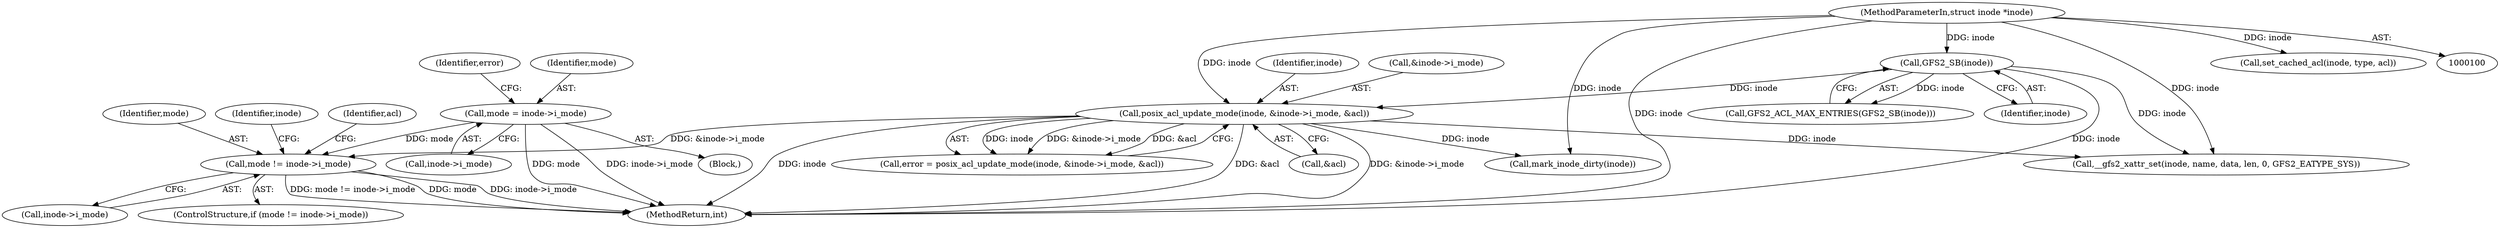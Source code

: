 digraph "0_linux_073931017b49d9458aa351605b43a7e34598caef_5@pointer" {
"1000152" [label="(Call,mode != inode->i_mode)"];
"1000132" [label="(Call,mode = inode->i_mode)"];
"1000139" [label="(Call,posix_acl_update_mode(inode, &inode->i_mode, &acl))"];
"1000121" [label="(Call,GFS2_SB(inode))"];
"1000101" [label="(MethodParameterIn,struct inode *inode)"];
"1000130" [label="(Block,)"];
"1000138" [label="(Identifier,error)"];
"1000101" [label="(MethodParameterIn,struct inode *inode)"];
"1000145" [label="(Call,&acl)"];
"1000151" [label="(ControlStructure,if (mode != inode->i_mode))"];
"1000221" [label="(Call,set_cached_acl(inode, type, acl))"];
"1000157" [label="(Call,mark_inode_dirty(inode))"];
"1000120" [label="(Call,GFS2_ACL_MAX_ENTRIES(GFS2_SB(inode)))"];
"1000133" [label="(Identifier,mode)"];
"1000140" [label="(Identifier,inode)"];
"1000141" [label="(Call,&inode->i_mode)"];
"1000230" [label="(MethodReturn,int)"];
"1000137" [label="(Call,error = posix_acl_update_mode(inode, &inode->i_mode, &acl))"];
"1000152" [label="(Call,mode != inode->i_mode)"];
"1000211" [label="(Call,__gfs2_xattr_set(inode, name, data, len, 0, GFS2_EATYPE_SYS))"];
"1000158" [label="(Identifier,inode)"];
"1000134" [label="(Call,inode->i_mode)"];
"1000139" [label="(Call,posix_acl_update_mode(inode, &inode->i_mode, &acl))"];
"1000122" [label="(Identifier,inode)"];
"1000154" [label="(Call,inode->i_mode)"];
"1000160" [label="(Identifier,acl)"];
"1000132" [label="(Call,mode = inode->i_mode)"];
"1000153" [label="(Identifier,mode)"];
"1000121" [label="(Call,GFS2_SB(inode))"];
"1000152" -> "1000151"  [label="AST: "];
"1000152" -> "1000154"  [label="CFG: "];
"1000153" -> "1000152"  [label="AST: "];
"1000154" -> "1000152"  [label="AST: "];
"1000158" -> "1000152"  [label="CFG: "];
"1000160" -> "1000152"  [label="CFG: "];
"1000152" -> "1000230"  [label="DDG: mode != inode->i_mode"];
"1000152" -> "1000230"  [label="DDG: mode"];
"1000152" -> "1000230"  [label="DDG: inode->i_mode"];
"1000132" -> "1000152"  [label="DDG: mode"];
"1000139" -> "1000152"  [label="DDG: &inode->i_mode"];
"1000132" -> "1000130"  [label="AST: "];
"1000132" -> "1000134"  [label="CFG: "];
"1000133" -> "1000132"  [label="AST: "];
"1000134" -> "1000132"  [label="AST: "];
"1000138" -> "1000132"  [label="CFG: "];
"1000132" -> "1000230"  [label="DDG: inode->i_mode"];
"1000132" -> "1000230"  [label="DDG: mode"];
"1000139" -> "1000137"  [label="AST: "];
"1000139" -> "1000145"  [label="CFG: "];
"1000140" -> "1000139"  [label="AST: "];
"1000141" -> "1000139"  [label="AST: "];
"1000145" -> "1000139"  [label="AST: "];
"1000137" -> "1000139"  [label="CFG: "];
"1000139" -> "1000230"  [label="DDG: &inode->i_mode"];
"1000139" -> "1000230"  [label="DDG: inode"];
"1000139" -> "1000230"  [label="DDG: &acl"];
"1000139" -> "1000137"  [label="DDG: inode"];
"1000139" -> "1000137"  [label="DDG: &inode->i_mode"];
"1000139" -> "1000137"  [label="DDG: &acl"];
"1000121" -> "1000139"  [label="DDG: inode"];
"1000101" -> "1000139"  [label="DDG: inode"];
"1000139" -> "1000157"  [label="DDG: inode"];
"1000139" -> "1000211"  [label="DDG: inode"];
"1000121" -> "1000120"  [label="AST: "];
"1000121" -> "1000122"  [label="CFG: "];
"1000122" -> "1000121"  [label="AST: "];
"1000120" -> "1000121"  [label="CFG: "];
"1000121" -> "1000230"  [label="DDG: inode"];
"1000121" -> "1000120"  [label="DDG: inode"];
"1000101" -> "1000121"  [label="DDG: inode"];
"1000121" -> "1000211"  [label="DDG: inode"];
"1000101" -> "1000100"  [label="AST: "];
"1000101" -> "1000230"  [label="DDG: inode"];
"1000101" -> "1000157"  [label="DDG: inode"];
"1000101" -> "1000211"  [label="DDG: inode"];
"1000101" -> "1000221"  [label="DDG: inode"];
}
